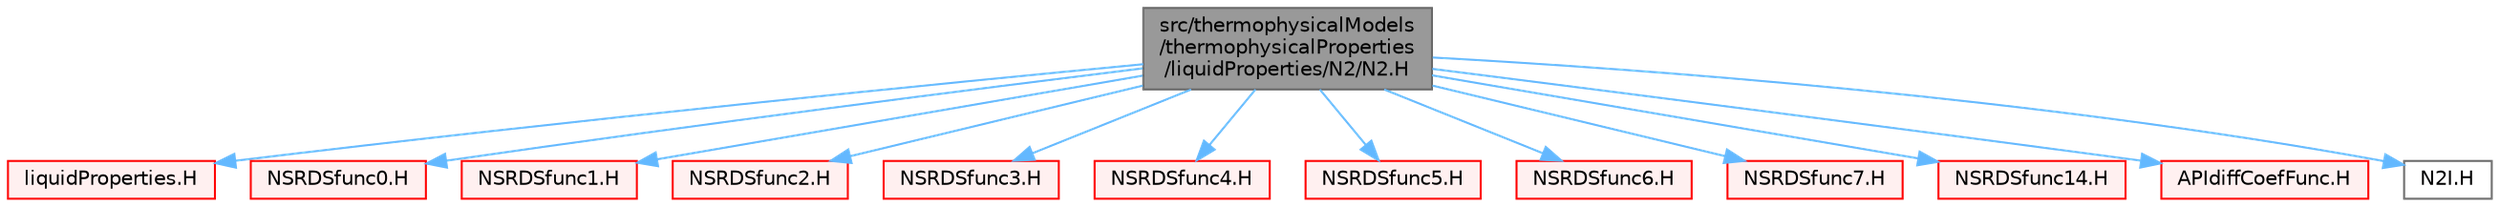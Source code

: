 digraph "src/thermophysicalModels/thermophysicalProperties/liquidProperties/N2/N2.H"
{
 // LATEX_PDF_SIZE
  bgcolor="transparent";
  edge [fontname=Helvetica,fontsize=10,labelfontname=Helvetica,labelfontsize=10];
  node [fontname=Helvetica,fontsize=10,shape=box,height=0.2,width=0.4];
  Node1 [id="Node000001",label="src/thermophysicalModels\l/thermophysicalProperties\l/liquidProperties/N2/N2.H",height=0.2,width=0.4,color="gray40", fillcolor="grey60", style="filled", fontcolor="black",tooltip=" "];
  Node1 -> Node2 [id="edge1_Node000001_Node000002",color="steelblue1",style="solid",tooltip=" "];
  Node2 [id="Node000002",label="liquidProperties.H",height=0.2,width=0.4,color="red", fillcolor="#FFF0F0", style="filled",URL="$liquidProperties_8H.html",tooltip=" "];
  Node1 -> Node137 [id="edge2_Node000001_Node000137",color="steelblue1",style="solid",tooltip=" "];
  Node137 [id="Node000137",label="NSRDSfunc0.H",height=0.2,width=0.4,color="red", fillcolor="#FFF0F0", style="filled",URL="$NSRDSfunc0_8H.html",tooltip=" "];
  Node1 -> Node143 [id="edge3_Node000001_Node000143",color="steelblue1",style="solid",tooltip=" "];
  Node143 [id="Node000143",label="NSRDSfunc1.H",height=0.2,width=0.4,color="red", fillcolor="#FFF0F0", style="filled",URL="$NSRDSfunc1_8H.html",tooltip=" "];
  Node1 -> Node144 [id="edge4_Node000001_Node000144",color="steelblue1",style="solid",tooltip=" "];
  Node144 [id="Node000144",label="NSRDSfunc2.H",height=0.2,width=0.4,color="red", fillcolor="#FFF0F0", style="filled",URL="$NSRDSfunc2_8H.html",tooltip=" "];
  Node1 -> Node145 [id="edge5_Node000001_Node000145",color="steelblue1",style="solid",tooltip=" "];
  Node145 [id="Node000145",label="NSRDSfunc3.H",height=0.2,width=0.4,color="red", fillcolor="#FFF0F0", style="filled",URL="$NSRDSfunc3_8H.html",tooltip=" "];
  Node1 -> Node146 [id="edge6_Node000001_Node000146",color="steelblue1",style="solid",tooltip=" "];
  Node146 [id="Node000146",label="NSRDSfunc4.H",height=0.2,width=0.4,color="red", fillcolor="#FFF0F0", style="filled",URL="$NSRDSfunc4_8H.html",tooltip=" "];
  Node1 -> Node147 [id="edge7_Node000001_Node000147",color="steelblue1",style="solid",tooltip=" "];
  Node147 [id="Node000147",label="NSRDSfunc5.H",height=0.2,width=0.4,color="red", fillcolor="#FFF0F0", style="filled",URL="$NSRDSfunc5_8H.html",tooltip=" "];
  Node1 -> Node148 [id="edge8_Node000001_Node000148",color="steelblue1",style="solid",tooltip=" "];
  Node148 [id="Node000148",label="NSRDSfunc6.H",height=0.2,width=0.4,color="red", fillcolor="#FFF0F0", style="filled",URL="$NSRDSfunc6_8H.html",tooltip=" "];
  Node1 -> Node149 [id="edge9_Node000001_Node000149",color="steelblue1",style="solid",tooltip=" "];
  Node149 [id="Node000149",label="NSRDSfunc7.H",height=0.2,width=0.4,color="red", fillcolor="#FFF0F0", style="filled",URL="$NSRDSfunc7_8H.html",tooltip=" "];
  Node1 -> Node150 [id="edge10_Node000001_Node000150",color="steelblue1",style="solid",tooltip=" "];
  Node150 [id="Node000150",label="NSRDSfunc14.H",height=0.2,width=0.4,color="red", fillcolor="#FFF0F0", style="filled",URL="$NSRDSfunc14_8H.html",tooltip=" "];
  Node1 -> Node151 [id="edge11_Node000001_Node000151",color="steelblue1",style="solid",tooltip=" "];
  Node151 [id="Node000151",label="APIdiffCoefFunc.H",height=0.2,width=0.4,color="red", fillcolor="#FFF0F0", style="filled",URL="$APIdiffCoefFunc_8H.html",tooltip=" "];
  Node1 -> Node152 [id="edge12_Node000001_Node000152",color="steelblue1",style="solid",tooltip=" "];
  Node152 [id="Node000152",label="N2I.H",height=0.2,width=0.4,color="grey40", fillcolor="white", style="filled",URL="$N2I_8H.html",tooltip=" "];
}
